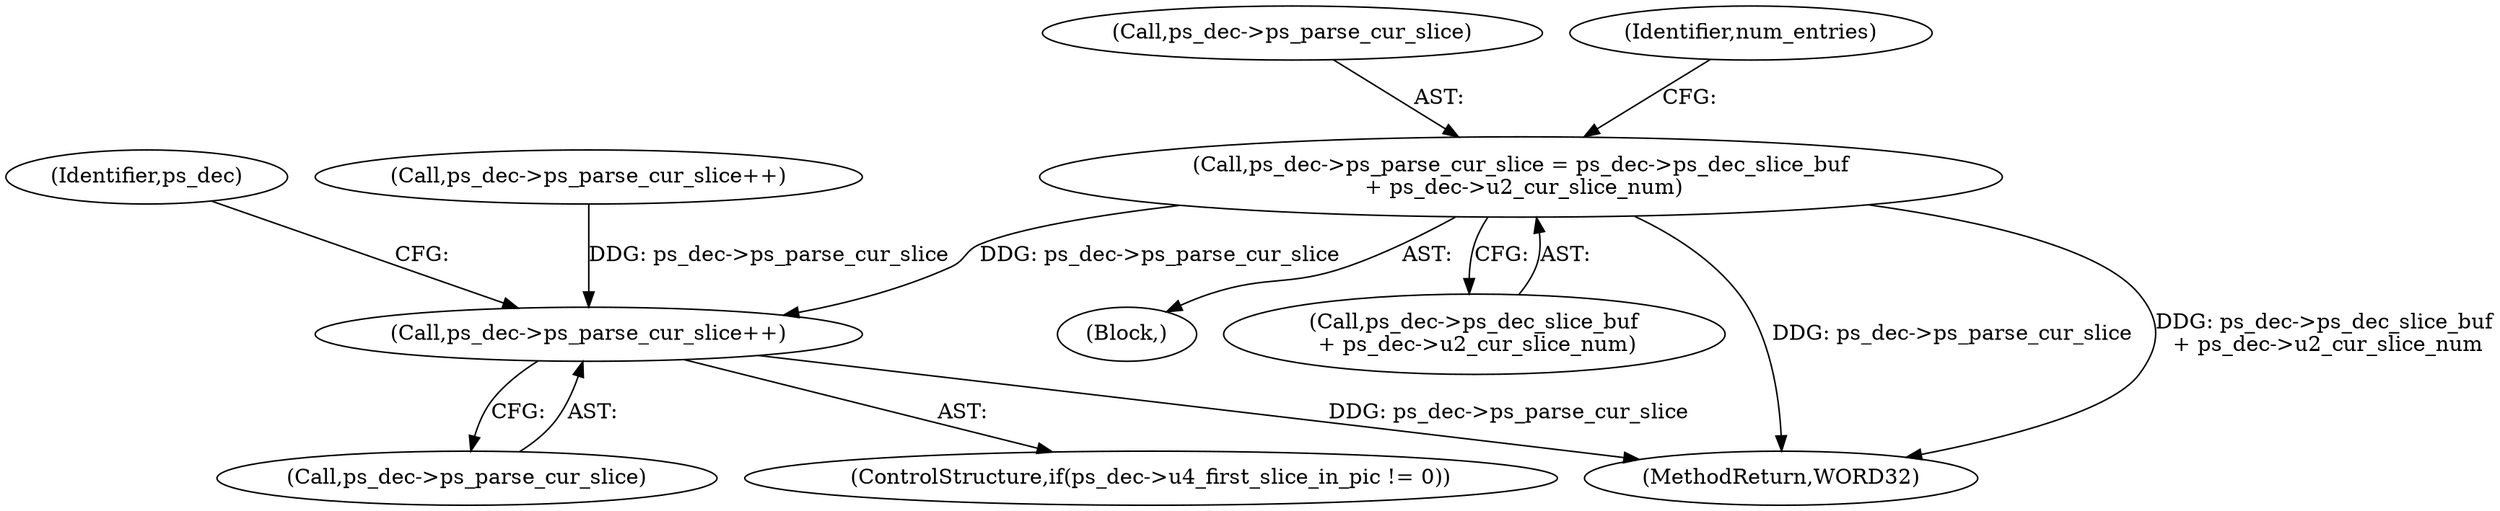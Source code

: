 digraph "0_Android_cc676ebd95247646e67907ccab150fb77a847335_0@integer" {
"1000739" [label="(Call,ps_dec->ps_parse_cur_slice = ps_dec->ps_dec_slice_buf\n + ps_dec->u2_cur_slice_num)"];
"1001312" [label="(Call,ps_dec->ps_parse_cur_slice++)"];
"1001318" [label="(Identifier,ps_dec)"];
"1000738" [label="(Block,)"];
"1001313" [label="(Call,ps_dec->ps_parse_cur_slice)"];
"1000740" [label="(Call,ps_dec->ps_parse_cur_slice)"];
"1001312" [label="(Call,ps_dec->ps_parse_cur_slice++)"];
"1001306" [label="(ControlStructure,if(ps_dec->u4_first_slice_in_pic != 0))"];
"1000743" [label="(Call,ps_dec->ps_dec_slice_buf\n + ps_dec->u2_cur_slice_num)"];
"1001350" [label="(MethodReturn,WORD32)"];
"1000733" [label="(Call,ps_dec->ps_parse_cur_slice++)"];
"1000739" [label="(Call,ps_dec->ps_parse_cur_slice = ps_dec->ps_dec_slice_buf\n + ps_dec->u2_cur_slice_num)"];
"1000755" [label="(Identifier,num_entries)"];
"1000739" -> "1000738"  [label="AST: "];
"1000739" -> "1000743"  [label="CFG: "];
"1000740" -> "1000739"  [label="AST: "];
"1000743" -> "1000739"  [label="AST: "];
"1000755" -> "1000739"  [label="CFG: "];
"1000739" -> "1001350"  [label="DDG: ps_dec->ps_parse_cur_slice"];
"1000739" -> "1001350"  [label="DDG: ps_dec->ps_dec_slice_buf\n + ps_dec->u2_cur_slice_num"];
"1000739" -> "1001312"  [label="DDG: ps_dec->ps_parse_cur_slice"];
"1001312" -> "1001306"  [label="AST: "];
"1001312" -> "1001313"  [label="CFG: "];
"1001313" -> "1001312"  [label="AST: "];
"1001318" -> "1001312"  [label="CFG: "];
"1001312" -> "1001350"  [label="DDG: ps_dec->ps_parse_cur_slice"];
"1000733" -> "1001312"  [label="DDG: ps_dec->ps_parse_cur_slice"];
}
